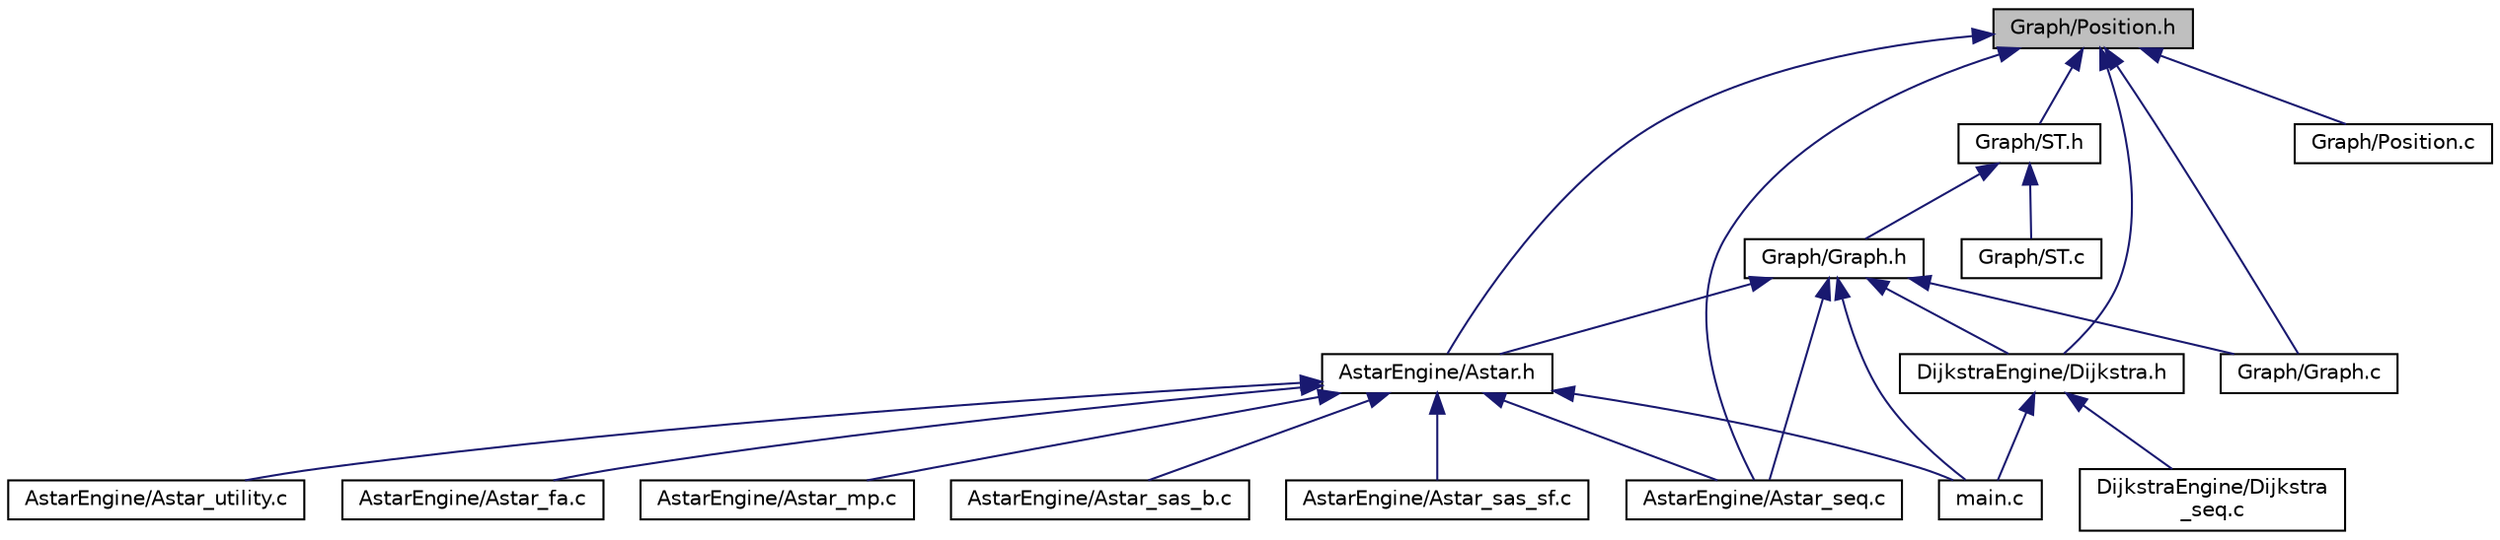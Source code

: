 digraph "Graph/Position.h"
{
 // LATEX_PDF_SIZE
  edge [fontname="Helvetica",fontsize="10",labelfontname="Helvetica",labelfontsize="10"];
  node [fontname="Helvetica",fontsize="10",shape=record];
  Node1 [label="Graph/Position.h",height=0.2,width=0.4,color="black", fillcolor="grey75", style="filled", fontcolor="black",tooltip=" "];
  Node1 -> Node2 [dir="back",color="midnightblue",fontsize="10",style="solid",fontname="Helvetica"];
  Node2 [label="Graph/ST.h",height=0.2,width=0.4,color="black", fillcolor="white", style="filled",URL="$ST_8h.html",tooltip=" "];
  Node2 -> Node3 [dir="back",color="midnightblue",fontsize="10",style="solid",fontname="Helvetica"];
  Node3 [label="Graph/Graph.h",height=0.2,width=0.4,color="black", fillcolor="white", style="filled",URL="$Graph_8h.html",tooltip=" "];
  Node3 -> Node4 [dir="back",color="midnightblue",fontsize="10",style="solid",fontname="Helvetica"];
  Node4 [label="AstarEngine/Astar.h",height=0.2,width=0.4,color="black", fillcolor="white", style="filled",URL="$Astar_8h.html",tooltip=" "];
  Node4 -> Node5 [dir="back",color="midnightblue",fontsize="10",style="solid",fontname="Helvetica"];
  Node5 [label="AstarEngine/Astar_fa.c",height=0.2,width=0.4,color="black", fillcolor="white", style="filled",URL="$Astar__fa_8c.html",tooltip=" "];
  Node4 -> Node6 [dir="back",color="midnightblue",fontsize="10",style="solid",fontname="Helvetica"];
  Node6 [label="AstarEngine/Astar_mp.c",height=0.2,width=0.4,color="black", fillcolor="white", style="filled",URL="$Astar__mp_8c.html",tooltip=" "];
  Node4 -> Node7 [dir="back",color="midnightblue",fontsize="10",style="solid",fontname="Helvetica"];
  Node7 [label="AstarEngine/Astar_sas_b.c",height=0.2,width=0.4,color="black", fillcolor="white", style="filled",URL="$Astar__sas__b_8c.html",tooltip=" "];
  Node4 -> Node8 [dir="back",color="midnightblue",fontsize="10",style="solid",fontname="Helvetica"];
  Node8 [label="AstarEngine/Astar_sas_sf.c",height=0.2,width=0.4,color="black", fillcolor="white", style="filled",URL="$Astar__sas__sf_8c.html",tooltip=" "];
  Node4 -> Node9 [dir="back",color="midnightblue",fontsize="10",style="solid",fontname="Helvetica"];
  Node9 [label="AstarEngine/Astar_seq.c",height=0.2,width=0.4,color="black", fillcolor="white", style="filled",URL="$Astar__seq_8c.html",tooltip=" "];
  Node4 -> Node10 [dir="back",color="midnightblue",fontsize="10",style="solid",fontname="Helvetica"];
  Node10 [label="AstarEngine/Astar_utility.c",height=0.2,width=0.4,color="black", fillcolor="white", style="filled",URL="$Astar__utility_8c.html",tooltip=" "];
  Node4 -> Node11 [dir="back",color="midnightblue",fontsize="10",style="solid",fontname="Helvetica"];
  Node11 [label="main.c",height=0.2,width=0.4,color="black", fillcolor="white", style="filled",URL="$main_8c.html",tooltip=" "];
  Node3 -> Node9 [dir="back",color="midnightblue",fontsize="10",style="solid",fontname="Helvetica"];
  Node3 -> Node12 [dir="back",color="midnightblue",fontsize="10",style="solid",fontname="Helvetica"];
  Node12 [label="DijkstraEngine/Dijkstra.h",height=0.2,width=0.4,color="black", fillcolor="white", style="filled",URL="$Dijkstra_8h.html",tooltip=" "];
  Node12 -> Node13 [dir="back",color="midnightblue",fontsize="10",style="solid",fontname="Helvetica"];
  Node13 [label="DijkstraEngine/Dijkstra\l_seq.c",height=0.2,width=0.4,color="black", fillcolor="white", style="filled",URL="$Dijkstra__seq_8c.html",tooltip=" "];
  Node12 -> Node11 [dir="back",color="midnightblue",fontsize="10",style="solid",fontname="Helvetica"];
  Node3 -> Node14 [dir="back",color="midnightblue",fontsize="10",style="solid",fontname="Helvetica"];
  Node14 [label="Graph/Graph.c",height=0.2,width=0.4,color="black", fillcolor="white", style="filled",URL="$Graph_8c.html",tooltip=" "];
  Node3 -> Node11 [dir="back",color="midnightblue",fontsize="10",style="solid",fontname="Helvetica"];
  Node2 -> Node15 [dir="back",color="midnightblue",fontsize="10",style="solid",fontname="Helvetica"];
  Node15 [label="Graph/ST.c",height=0.2,width=0.4,color="black", fillcolor="white", style="filled",URL="$ST_8c.html",tooltip=" "];
  Node1 -> Node4 [dir="back",color="midnightblue",fontsize="10",style="solid",fontname="Helvetica"];
  Node1 -> Node9 [dir="back",color="midnightblue",fontsize="10",style="solid",fontname="Helvetica"];
  Node1 -> Node12 [dir="back",color="midnightblue",fontsize="10",style="solid",fontname="Helvetica"];
  Node1 -> Node14 [dir="back",color="midnightblue",fontsize="10",style="solid",fontname="Helvetica"];
  Node1 -> Node16 [dir="back",color="midnightblue",fontsize="10",style="solid",fontname="Helvetica"];
  Node16 [label="Graph/Position.c",height=0.2,width=0.4,color="black", fillcolor="white", style="filled",URL="$Position_8c.html",tooltip=" "];
}
